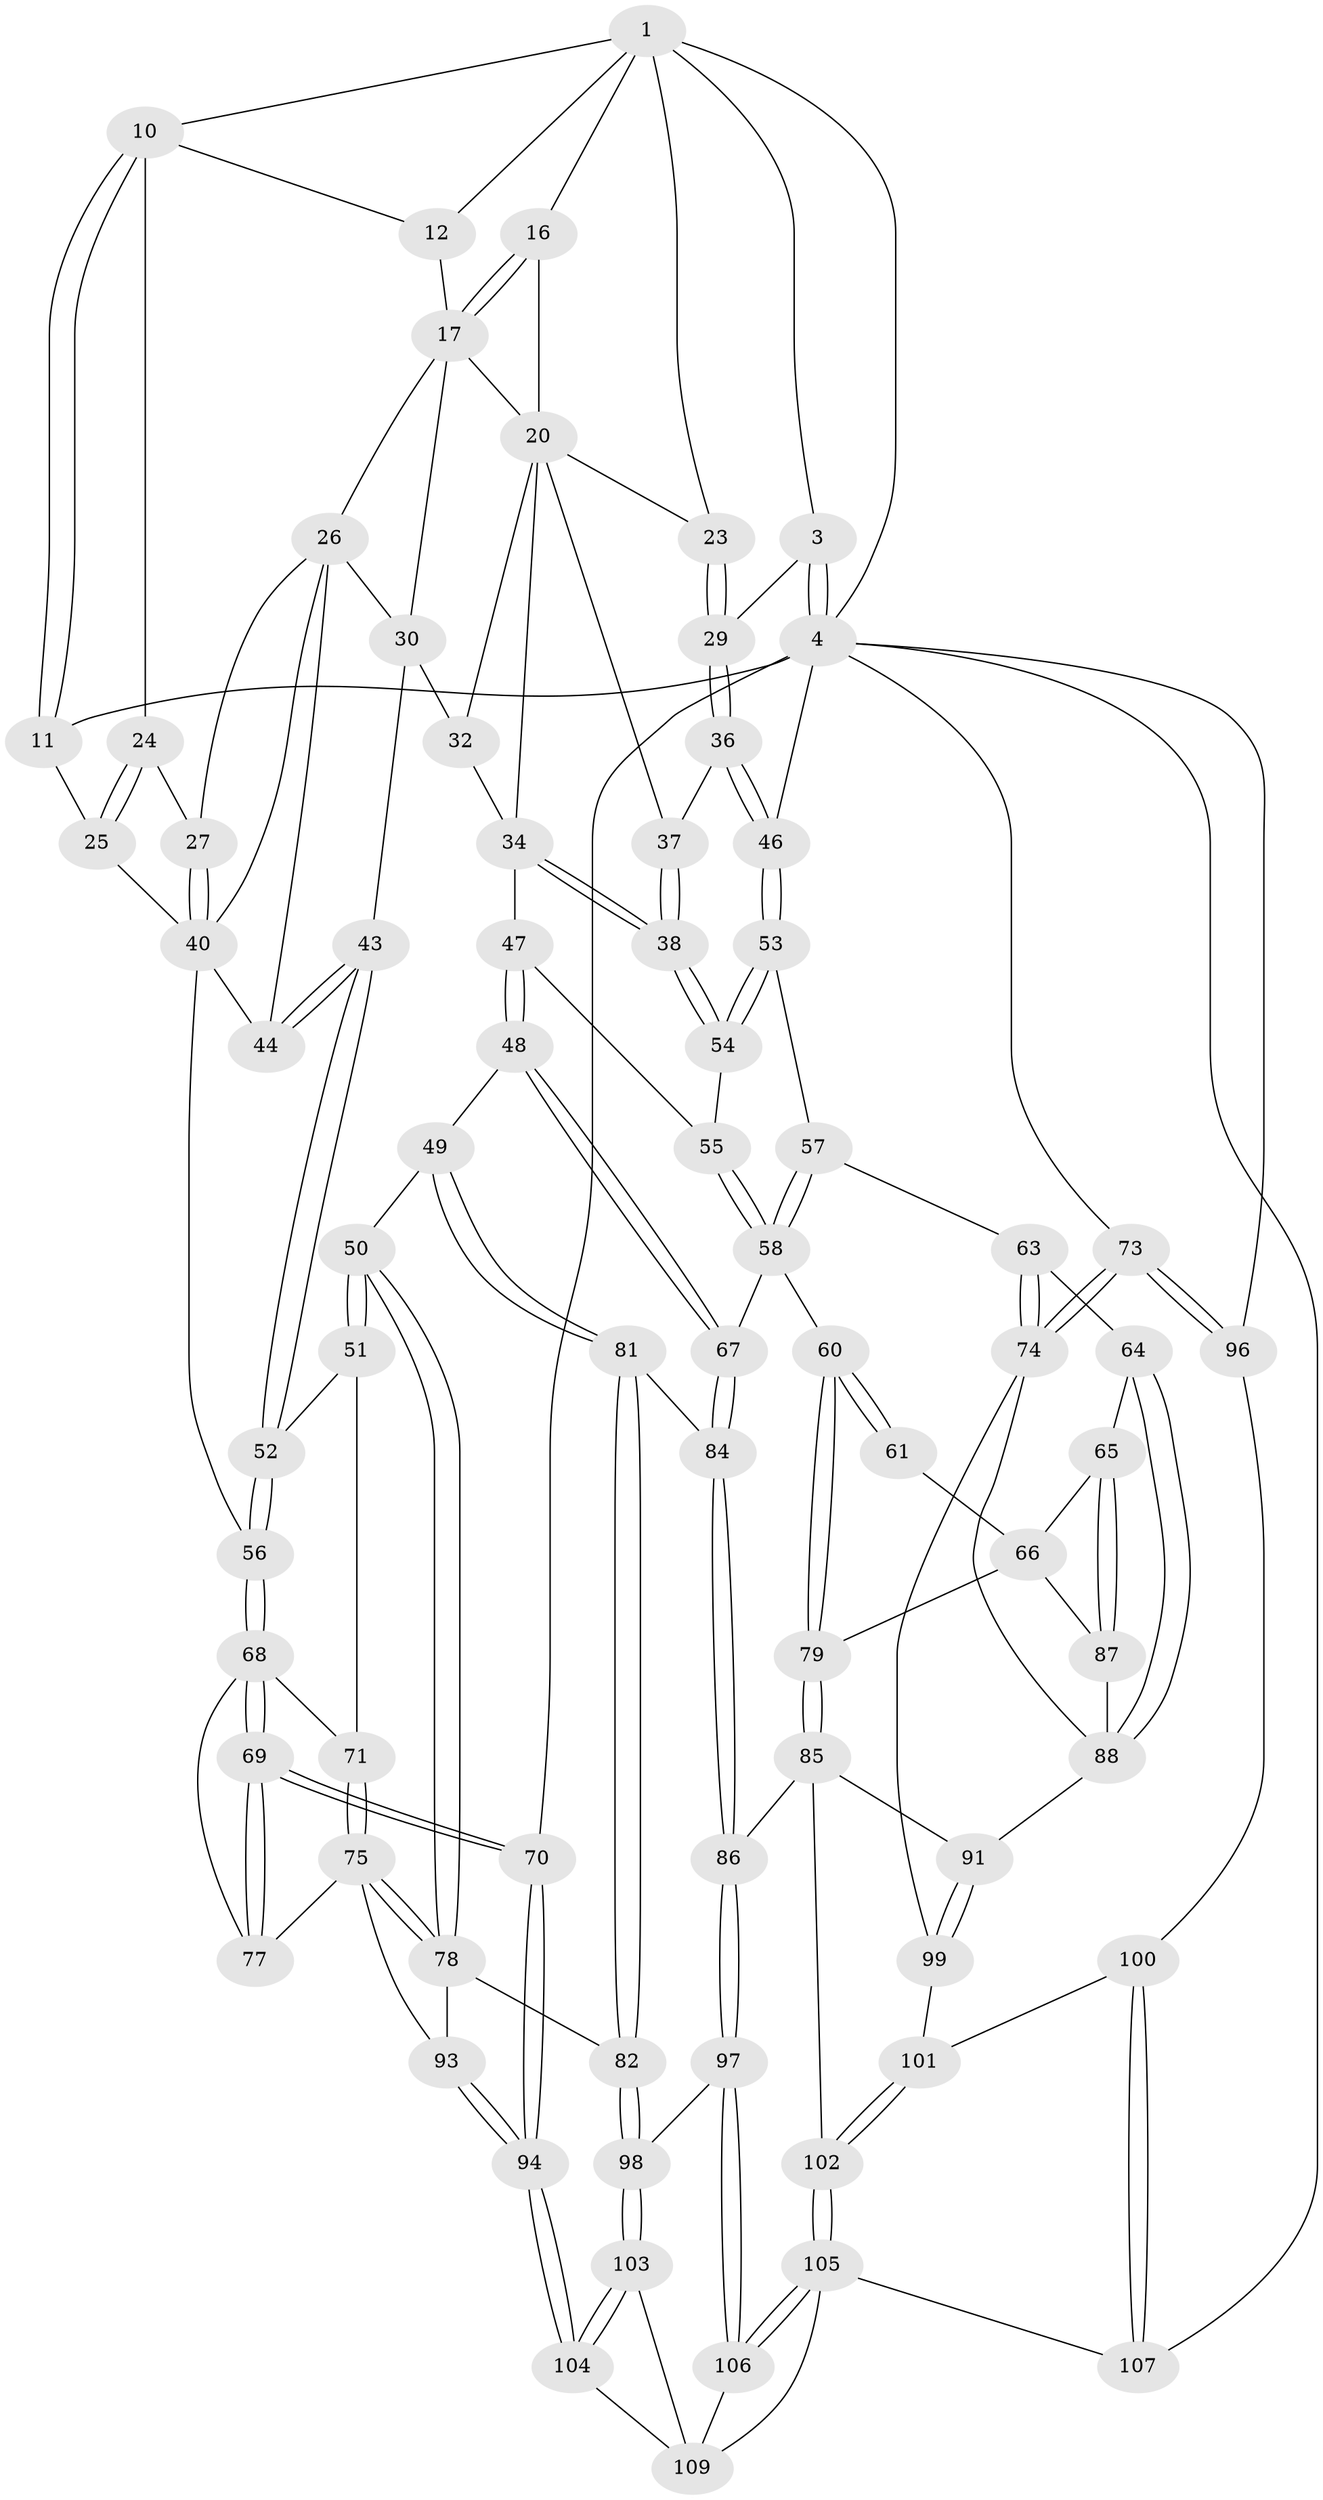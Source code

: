 // original degree distribution, {3: 0.02727272727272727, 4: 0.22727272727272727, 5: 0.5181818181818182, 6: 0.22727272727272727}
// Generated by graph-tools (version 1.1) at 2025/21/03/04/25 18:21:19]
// undirected, 77 vertices, 183 edges
graph export_dot {
graph [start="1"]
  node [color=gray90,style=filled];
  1 [pos="+0.33837056929270243+0",super="+2+7"];
  3 [pos="+1+0"];
  4 [pos="+1+0",super="+45+95+5"];
  10 [pos="+0.12487782294885645+0.07232466760140649",super="+13"];
  11 [pos="+0+0.0734509994895865"];
  12 [pos="+0.2458911319860997+0.14006926823577429"];
  16 [pos="+0.3748605442095436+0.175279257645948"];
  17 [pos="+0.3147304183491217+0.23007871170281047",super="+18"];
  20 [pos="+0.4247463485435413+0.19337604633409988",super="+28+21"];
  23 [pos="+0.5717826459834967+0.14832774764304868"];
  24 [pos="+0.09210920956863308+0.23050715909986264"];
  25 [pos="+0+0.2570281469487033"];
  26 [pos="+0.2761918550375553+0.23392017662949072",super="+31"];
  27 [pos="+0.10769498988792552+0.2406432909144719"];
  29 [pos="+0.8430237787501482+0.22983849956211894"];
  30 [pos="+0.3199864299053315+0.31360374271877883",super="+33"];
  32 [pos="+0.43880143427196067+0.3456373650545335"];
  34 [pos="+0.5067419886408834+0.30799147888475004",super="+35"];
  36 [pos="+0.8428277031466005+0.30175779736699565"];
  37 [pos="+0.7034133780160898+0.32343807630173066"];
  38 [pos="+0.6511098238214946+0.39104851042646926"];
  40 [pos="+0.2004518370643127+0.3293324777026809",super="+41"];
  43 [pos="+0.25408975265019806+0.4401469914770994"];
  44 [pos="+0.2526739595208437+0.4377036427907321"];
  46 [pos="+0.9301245110156687+0.4288250583165378"];
  47 [pos="+0.48218855959274365+0.44627154835165617"];
  48 [pos="+0.43524037087309175+0.5156240544105424"];
  49 [pos="+0.35974659953134963+0.5670660326955412"];
  50 [pos="+0.351211138025157+0.5614211159693956"];
  51 [pos="+0.2524314763029951+0.4764675627665856"];
  52 [pos="+0.251546325142328+0.4702679014577289"];
  53 [pos="+0.8924957512491629+0.4547649338034679"];
  54 [pos="+0.646998615797847+0.45573028993877296"];
  55 [pos="+0.6242438261647028+0.49049261256000376"];
  56 [pos="+0+0.3948538951932001"];
  57 [pos="+0.7828629463935928+0.533984781792522",super="+62"];
  58 [pos="+0.6273418821149022+0.5099473718450386",super="+59"];
  60 [pos="+0.6379729692998805+0.5968313932129091"];
  61 [pos="+0.782751943056107+0.5341512661873651"];
  63 [pos="+0.8256295331006274+0.6380026044809933"];
  64 [pos="+0.8080406494900265+0.6489206657603733"];
  65 [pos="+0.7962587910023466+0.6478215010989234"];
  66 [pos="+0.7405092541920725+0.6313215472557315",super="+80"];
  67 [pos="+0.5826727291384073+0.6167529123404687"];
  68 [pos="+0+0.42201643878871337",super="+72"];
  69 [pos="+0+0.8419701498014358"];
  70 [pos="+0+1"];
  71 [pos="+0.1576153233311753+0.5599889522413343"];
  73 [pos="+1+0.559357938235711"];
  74 [pos="+0.9523436847822747+0.6919005662824961",super="+90"];
  75 [pos="+0.17793001332067182+0.649880824331157",super="+76"];
  77 [pos="+0.03971833989109334+0.6782592244430787"];
  78 [pos="+0.18445858113488695+0.6581647523857577",super="+83"];
  79 [pos="+0.6922432720595977+0.6358523143333968"];
  81 [pos="+0.3756179175445276+0.6500797918974613"];
  82 [pos="+0.3613060087565463+0.7262972515575843"];
  84 [pos="+0.5734811378866469+0.6302673029258304"];
  85 [pos="+0.6706339624103221+0.7773859894632321",super="+92"];
  86 [pos="+0.5615138244067265+0.7656410762973405"];
  87 [pos="+0.7565506192156509+0.7300282278064275"];
  88 [pos="+0.8196791127783333+0.7087691069999712",super="+89"];
  91 [pos="+0.7462958177255932+0.8179181319381951"];
  93 [pos="+0.16656906939748428+0.7855844922717959"];
  94 [pos="+0+1"];
  96 [pos="+1+0.7830272153283211"];
  97 [pos="+0.5580383337411745+0.7683138885409075"];
  98 [pos="+0.3940064304838897+0.7827625083913297"];
  99 [pos="+0.9110311800807452+0.7588505531768032"];
  100 [pos="+0.9665719162708972+0.8300613890092206"];
  101 [pos="+0.917702810678923+0.7841668672833794"];
  102 [pos="+0.7698968323254672+1"];
  103 [pos="+0.3881758871877052+0.820164998808252"];
  104 [pos="+0.18267311460114966+1"];
  105 [pos="+0.7696658634731821+1",super="+108"];
  106 [pos="+0.5705952619924016+0.8811819960692944"];
  107 [pos="+0.8973060637607412+1"];
  109 [pos="+0.4970014697096777+0.9072167687976289",super="+110"];
  1 -- 16;
  1 -- 3;
  1 -- 23;
  1 -- 10;
  1 -- 4;
  1 -- 12;
  3 -- 4;
  3 -- 4;
  3 -- 29;
  4 -- 73;
  4 -- 46;
  4 -- 96;
  4 -- 107;
  4 -- 70 [weight=2];
  4 -- 11;
  10 -- 11;
  10 -- 11;
  10 -- 24;
  10 -- 12;
  11 -- 25;
  12 -- 17;
  16 -- 17;
  16 -- 17;
  16 -- 20;
  17 -- 26;
  17 -- 30;
  17 -- 20;
  20 -- 32;
  20 -- 34;
  20 -- 37;
  20 -- 23;
  23 -- 29;
  23 -- 29;
  24 -- 25;
  24 -- 25;
  24 -- 27;
  25 -- 40;
  26 -- 27;
  26 -- 40;
  26 -- 44;
  26 -- 30;
  27 -- 40;
  27 -- 40;
  29 -- 36;
  29 -- 36;
  30 -- 32;
  30 -- 43;
  32 -- 34;
  34 -- 38;
  34 -- 38;
  34 -- 47;
  36 -- 37;
  36 -- 46;
  36 -- 46;
  37 -- 38;
  37 -- 38;
  38 -- 54;
  38 -- 54;
  40 -- 56;
  40 -- 44;
  43 -- 44;
  43 -- 44;
  43 -- 52;
  43 -- 52;
  46 -- 53;
  46 -- 53;
  47 -- 48;
  47 -- 48;
  47 -- 55;
  48 -- 49;
  48 -- 67;
  48 -- 67;
  49 -- 50;
  49 -- 81;
  49 -- 81;
  50 -- 51;
  50 -- 51;
  50 -- 78;
  50 -- 78;
  51 -- 52;
  51 -- 71;
  52 -- 56;
  52 -- 56;
  53 -- 54;
  53 -- 54;
  53 -- 57;
  54 -- 55;
  55 -- 58;
  55 -- 58;
  56 -- 68;
  56 -- 68;
  57 -- 58;
  57 -- 58;
  57 -- 63;
  58 -- 67;
  58 -- 60;
  60 -- 61;
  60 -- 61;
  60 -- 79;
  60 -- 79;
  61 -- 66;
  63 -- 64;
  63 -- 74;
  63 -- 74;
  64 -- 65;
  64 -- 88;
  64 -- 88;
  65 -- 66;
  65 -- 87;
  65 -- 87;
  66 -- 87;
  66 -- 79;
  67 -- 84;
  67 -- 84;
  68 -- 69;
  68 -- 69;
  68 -- 77;
  68 -- 71;
  69 -- 70;
  69 -- 70;
  69 -- 77;
  69 -- 77;
  70 -- 94;
  70 -- 94;
  71 -- 75;
  71 -- 75;
  73 -- 74;
  73 -- 74;
  73 -- 96;
  73 -- 96;
  74 -- 88;
  74 -- 99;
  75 -- 78;
  75 -- 78;
  75 -- 77;
  75 -- 93;
  78 -- 82;
  78 -- 93;
  79 -- 85;
  79 -- 85;
  81 -- 82;
  81 -- 82;
  81 -- 84;
  82 -- 98;
  82 -- 98;
  84 -- 86;
  84 -- 86;
  85 -- 86;
  85 -- 91;
  85 -- 102;
  86 -- 97;
  86 -- 97;
  87 -- 88;
  88 -- 91;
  91 -- 99;
  91 -- 99;
  93 -- 94;
  93 -- 94;
  94 -- 104;
  94 -- 104;
  96 -- 100;
  97 -- 98;
  97 -- 106;
  97 -- 106;
  98 -- 103;
  98 -- 103;
  99 -- 101;
  100 -- 101;
  100 -- 107;
  100 -- 107;
  101 -- 102;
  101 -- 102;
  102 -- 105;
  102 -- 105;
  103 -- 104;
  103 -- 104;
  103 -- 109;
  104 -- 109;
  105 -- 106;
  105 -- 106;
  105 -- 107;
  105 -- 109;
  106 -- 109;
}
